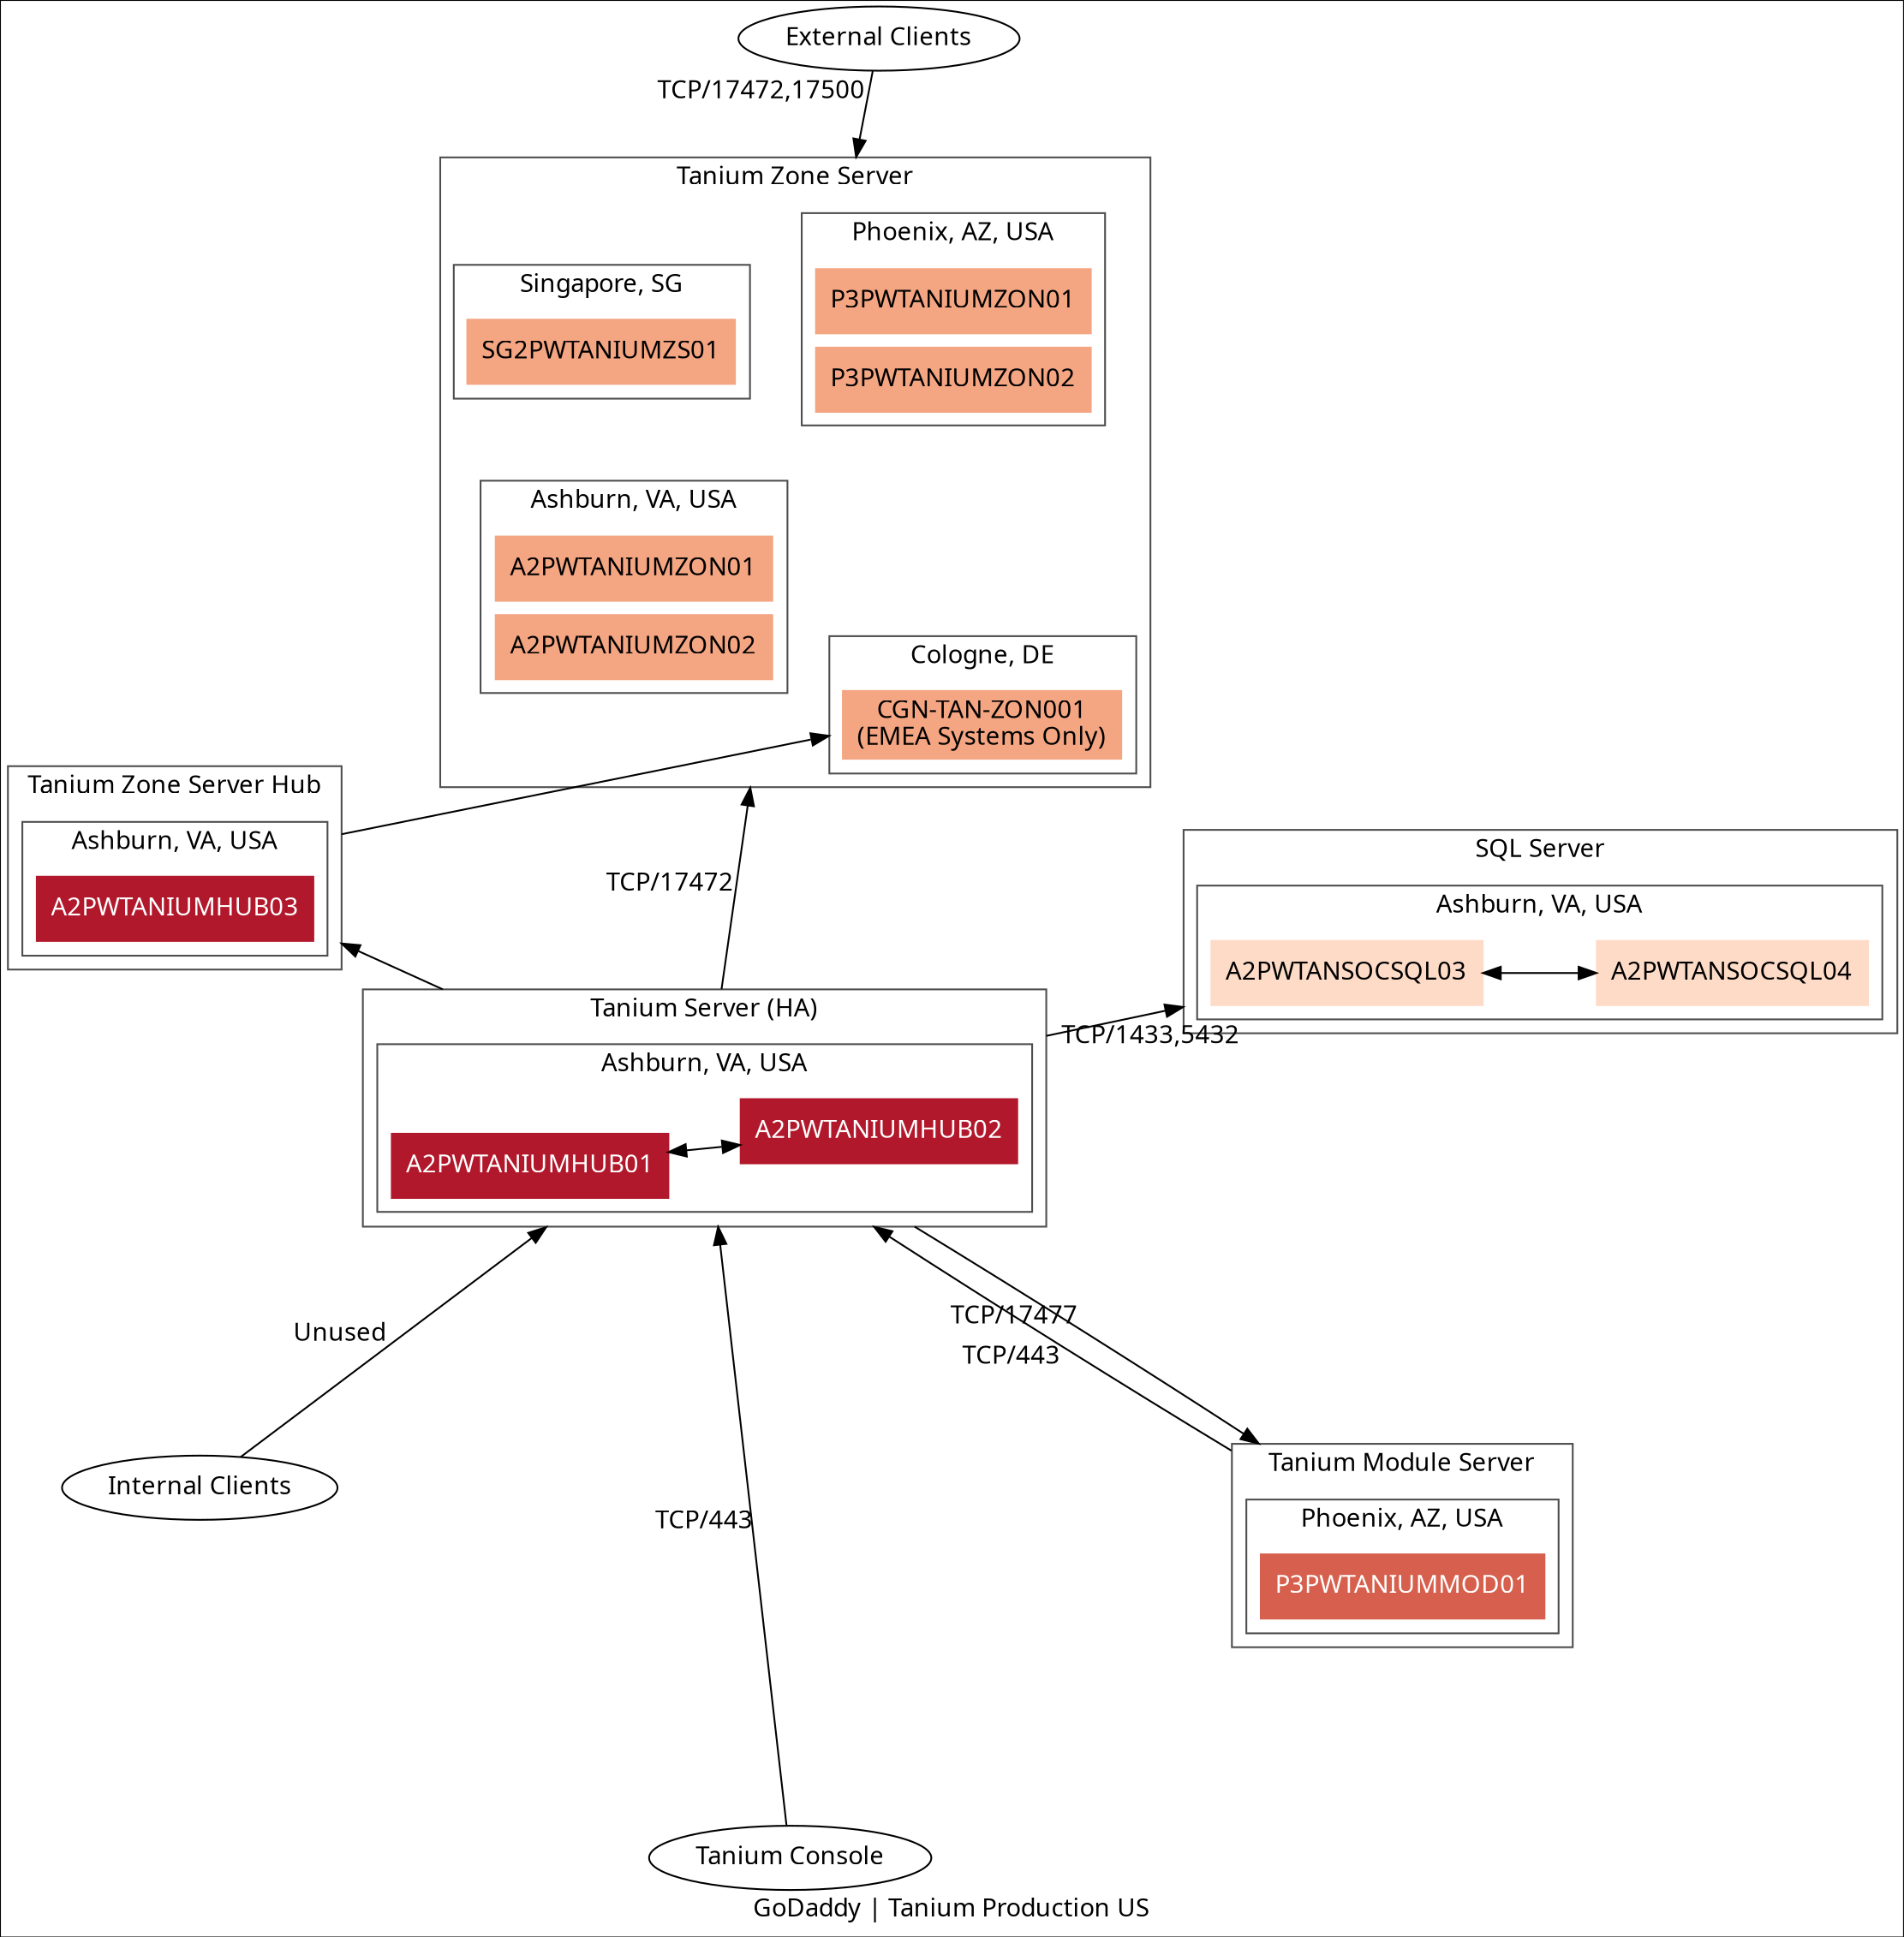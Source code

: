 digraph Tanium_Production_US {
    layout=fdp
    // Configure digraph display
    fontname="Calibri"
    K=2
    label="GoDaddy | Tanium Production US"
    //splines=line
    graph [colorscheme=rdgy9,fontname="Calibri"]
    // Configure node display
    node [colorscheme=rdgy9,fontname="Calibri",shape=box]
    // Create clusters
    subgraph cluster_TS {
        label="Tanium Server (HA)"
        graph [color=9]
        node [color=1 style=filled fontcolor=5]
        subgraph cluster_TS_A2 {
            label="Ashburn, VA, USA"
            TS_A2_1 [label="A2PWTANIUMHUB01" pos="0 ,0"]
            TS_A2_2 [label="A2PWTANIUMHUB02" pos="1,0"]
            TS_A2_1 -> TS_A2_2 [dir=both]
        }
    }
    subgraph cluster_TMS {
        label="Tanium Module Server"
        graph [color=9]
        node [color=2 style=filled fontcolor=5]
        subgraph cluster_TMS_P3 {
            label="Phoenix, AZ, USA"
            TMS_P3_1 [label="P3PWTANIUMMOD01"]
        }
    }
    subgraph cluster_ZS {
        label="Tanium Zone Server"
        graph [color=9]
        node [color=3 style=filled]
        subgraph cluster_ZS_A2 {
            label="Ashburn, VA, USA"
            pos="0,0!"
            ZS_A2_1 [label="A2PWTANIUMZON01" pos="0,0.1!"]
            ZS_A2_2 [label="A2PWTANIUMZON02" pos="0,0!"]
        }
        subgraph cluster_ZS_P3 {
            label="Phoenix, AZ, USA"
            pos="1,0!"
            ZS_P3_1 [label="P3PWTANIUMZON01" pos="0,0.1!"]
            ZS_P3_2 [label="P3PWTANIUMZON02" pos="0,0.0!"]
        }
        subgraph cluster_ZS_CGN {
            label="Cologne, DE"
            pos="0,0!"
            ZS_CGN_1 [label="CGN-TAN-ZON001\n(EMEA Systems Only)"]
        }
        subgraph cluster_ZS_SG2 {
            label="Singapore, SG"
            pos="1,0!"       
            ZS_SG2_1 [label="SG2PWTANIUMZS01"]
        }
    }
    subgraph cluster_ZH {
        label="Tanium Zone Server Hub"
        graph [color=9]
        node [color=1 style=filled fontcolor=5]
        subgraph cluster_ZH_A2 {
            label="Ashburn, VA, USA"
            ZH_1 [label="A2PWTANIUMHUB03"]
        }
    }
    subgraph cluster_SQL {
        label="SQL Server"
        graph [color=9]
        node [color=4 style=filled]
        subgraph cluster_SQL_A2 {
            label="Ashburn, VA, USA"
            SQL_A2_1 [label="A2PWTANSOCSQL03" pos="0,0!"]
            SQL_A2_2 [label="A2PWTANSOCSQL04" pos="3,0!"]
            SQL_A2_1 -> SQL_A2_2 [dir=both]
        }
    }
    // Create nodes
    External [shape=oval label="External Clients"]
    Internal [shape=oval label="Internal Clients"]
    Console [shape=oval label="Tanium Console"]
    // Create connections
    cluster_TS -> cluster_TMS [label="TCP/17477",fontname="Calibri"]
    cluster_TS -> cluster_SQL [label="TCP/1433,5432",fontname="Calibri"]
    cluster_TS -> cluster_ZH
    cluster_TS -> cluster_ZS [label="TCP/17472",fontname="Calibri"]
    cluster_TS -> Console [dir=back,label="TCP/443",fontname="Calibri"]
    cluster_TS -> Internal [dir=back,label="Unused",fontname="Calibri"]
    cluster_TMS -> cluster_TS [label="TCP/443",fontname="Calibri"]
    cluster_ZH -> cluster_ZS_CGN
    cluster_ZS -> External [dir=back,label="TCP/17472,17500",fontname="Calibri"]
}
